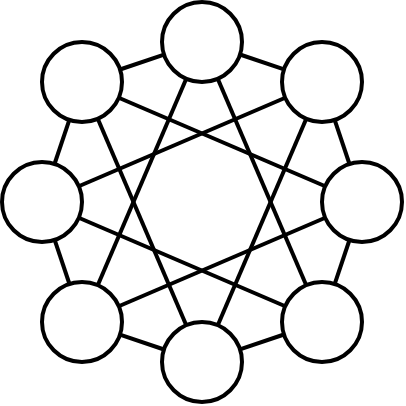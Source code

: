 <mxfile version="12.3.2" type="device" pages="1"><diagram id="tvyxI9nzDhcltftD1BzW" name="Page-1"><mxGraphModel dx="980" dy="604" grid="1" gridSize="10" guides="1" tooltips="1" connect="1" arrows="1" fold="1" page="1" pageScale="1" pageWidth="827" pageHeight="1169" math="0" shadow="0"><root><mxCell id="0"/><mxCell id="1" parent="0"/><mxCell id="ZTZK99dfIj4r-wlGVW7K-1" value="" style="ellipse;whiteSpace=wrap;html=1;aspect=fixed;strokeWidth=2;" vertex="1" parent="1"><mxGeometry x="120" y="80" width="40" height="40" as="geometry"/></mxCell><mxCell id="ZTZK99dfIj4r-wlGVW7K-3" value="" style="ellipse;whiteSpace=wrap;html=1;aspect=fixed;strokeWidth=2;" vertex="1" parent="1"><mxGeometry x="40" y="160" width="40" height="40" as="geometry"/></mxCell><mxCell id="ZTZK99dfIj4r-wlGVW7K-4" value="" style="ellipse;whiteSpace=wrap;html=1;aspect=fixed;strokeWidth=2;" vertex="1" parent="1"><mxGeometry x="120" y="240" width="40" height="40" as="geometry"/></mxCell><mxCell id="ZTZK99dfIj4r-wlGVW7K-5" value="" style="ellipse;whiteSpace=wrap;html=1;aspect=fixed;strokeWidth=2;" vertex="1" parent="1"><mxGeometry x="200" y="160" width="40" height="40" as="geometry"/></mxCell><mxCell id="ZTZK99dfIj4r-wlGVW7K-7" value="" style="ellipse;whiteSpace=wrap;html=1;aspect=fixed;strokeWidth=2;" vertex="1" parent="1"><mxGeometry x="60" y="100" width="40" height="40" as="geometry"/></mxCell><mxCell id="ZTZK99dfIj4r-wlGVW7K-8" value="" style="ellipse;whiteSpace=wrap;html=1;aspect=fixed;strokeWidth=2;" vertex="1" parent="1"><mxGeometry x="180" y="100" width="40" height="40" as="geometry"/></mxCell><mxCell id="ZTZK99dfIj4r-wlGVW7K-9" value="" style="ellipse;whiteSpace=wrap;html=1;aspect=fixed;strokeWidth=2;" vertex="1" parent="1"><mxGeometry x="60" y="220" width="40" height="40" as="geometry"/></mxCell><mxCell id="ZTZK99dfIj4r-wlGVW7K-10" value="" style="ellipse;whiteSpace=wrap;html=1;aspect=fixed;strokeWidth=2;" vertex="1" parent="1"><mxGeometry x="180" y="220" width="40" height="40" as="geometry"/></mxCell><mxCell id="ZTZK99dfIj4r-wlGVW7K-11" value="" style="endArrow=none;html=1;strokeWidth=2;" edge="1" parent="1" source="ZTZK99dfIj4r-wlGVW7K-9" target="ZTZK99dfIj4r-wlGVW7K-3"><mxGeometry width="50" height="50" relative="1" as="geometry"><mxPoint x="70" y="360" as="sourcePoint"/><mxPoint x="120" y="310" as="targetPoint"/></mxGeometry></mxCell><mxCell id="ZTZK99dfIj4r-wlGVW7K-16" value="" style="endArrow=none;html=1;strokeWidth=2;" edge="1" parent="1" source="ZTZK99dfIj4r-wlGVW7K-4" target="ZTZK99dfIj4r-wlGVW7K-9"><mxGeometry width="50" height="50" relative="1" as="geometry"><mxPoint x="80" y="370" as="sourcePoint"/><mxPoint x="130" y="320" as="targetPoint"/></mxGeometry></mxCell><mxCell id="ZTZK99dfIj4r-wlGVW7K-17" value="" style="endArrow=none;html=1;strokeWidth=2;" edge="1" parent="1" source="ZTZK99dfIj4r-wlGVW7K-10" target="ZTZK99dfIj4r-wlGVW7K-4"><mxGeometry width="50" height="50" relative="1" as="geometry"><mxPoint x="90" y="380" as="sourcePoint"/><mxPoint x="140" y="330" as="targetPoint"/></mxGeometry></mxCell><mxCell id="ZTZK99dfIj4r-wlGVW7K-18" value="" style="endArrow=none;html=1;strokeWidth=2;" edge="1" parent="1" source="ZTZK99dfIj4r-wlGVW7K-5" target="ZTZK99dfIj4r-wlGVW7K-10"><mxGeometry width="50" height="50" relative="1" as="geometry"><mxPoint x="110" y="380" as="sourcePoint"/><mxPoint x="160" y="330" as="targetPoint"/></mxGeometry></mxCell><mxCell id="ZTZK99dfIj4r-wlGVW7K-19" value="" style="endArrow=none;html=1;strokeWidth=2;" edge="1" parent="1" source="ZTZK99dfIj4r-wlGVW7K-5" target="ZTZK99dfIj4r-wlGVW7K-8"><mxGeometry width="50" height="50" relative="1" as="geometry"><mxPoint x="110" y="400" as="sourcePoint"/><mxPoint x="160" y="350" as="targetPoint"/></mxGeometry></mxCell><mxCell id="ZTZK99dfIj4r-wlGVW7K-20" value="" style="endArrow=none;html=1;strokeWidth=2;" edge="1" parent="1" source="ZTZK99dfIj4r-wlGVW7K-1" target="ZTZK99dfIj4r-wlGVW7K-8"><mxGeometry width="50" height="50" relative="1" as="geometry"><mxPoint x="120" y="410" as="sourcePoint"/><mxPoint x="170" y="360" as="targetPoint"/></mxGeometry></mxCell><mxCell id="ZTZK99dfIj4r-wlGVW7K-21" value="" style="endArrow=none;html=1;strokeWidth=2;" edge="1" parent="1" source="ZTZK99dfIj4r-wlGVW7K-7" target="ZTZK99dfIj4r-wlGVW7K-1"><mxGeometry width="50" height="50" relative="1" as="geometry"><mxPoint x="130" y="420" as="sourcePoint"/><mxPoint x="180" y="370" as="targetPoint"/></mxGeometry></mxCell><mxCell id="ZTZK99dfIj4r-wlGVW7K-22" value="" style="endArrow=none;html=1;strokeWidth=2;" edge="1" parent="1" source="ZTZK99dfIj4r-wlGVW7K-3" target="ZTZK99dfIj4r-wlGVW7K-7"><mxGeometry width="50" height="50" relative="1" as="geometry"><mxPoint x="140" y="430" as="sourcePoint"/><mxPoint x="190" y="380" as="targetPoint"/></mxGeometry></mxCell><mxCell id="ZTZK99dfIj4r-wlGVW7K-23" value="" style="endArrow=none;html=1;strokeWidth=2;" edge="1" parent="1" source="ZTZK99dfIj4r-wlGVW7K-9" target="ZTZK99dfIj4r-wlGVW7K-1"><mxGeometry width="50" height="50" relative="1" as="geometry"><mxPoint x="150" y="440" as="sourcePoint"/><mxPoint x="200" y="390" as="targetPoint"/></mxGeometry></mxCell><mxCell id="ZTZK99dfIj4r-wlGVW7K-24" value="" style="endArrow=none;html=1;strokeWidth=2;" edge="1" parent="1" source="ZTZK99dfIj4r-wlGVW7K-5" target="ZTZK99dfIj4r-wlGVW7K-9"><mxGeometry width="50" height="50" relative="1" as="geometry"><mxPoint x="160" y="450" as="sourcePoint"/><mxPoint x="210" y="400" as="targetPoint"/></mxGeometry></mxCell><mxCell id="ZTZK99dfIj4r-wlGVW7K-25" value="" style="endArrow=none;html=1;strokeWidth=2;" edge="1" parent="1" source="ZTZK99dfIj4r-wlGVW7K-7" target="ZTZK99dfIj4r-wlGVW7K-5"><mxGeometry width="50" height="50" relative="1" as="geometry"><mxPoint x="170" y="460" as="sourcePoint"/><mxPoint x="220" y="410" as="targetPoint"/></mxGeometry></mxCell><mxCell id="ZTZK99dfIj4r-wlGVW7K-26" value="" style="endArrow=none;html=1;strokeWidth=2;" edge="1" parent="1" source="ZTZK99dfIj4r-wlGVW7K-4" target="ZTZK99dfIj4r-wlGVW7K-7"><mxGeometry width="50" height="50" relative="1" as="geometry"><mxPoint x="180" y="470" as="sourcePoint"/><mxPoint x="230" y="420" as="targetPoint"/></mxGeometry></mxCell><mxCell id="ZTZK99dfIj4r-wlGVW7K-27" value="" style="endArrow=none;html=1;strokeWidth=2;" edge="1" parent="1" source="ZTZK99dfIj4r-wlGVW7K-8" target="ZTZK99dfIj4r-wlGVW7K-4"><mxGeometry width="50" height="50" relative="1" as="geometry"><mxPoint x="190" y="480" as="sourcePoint"/><mxPoint x="240" y="430" as="targetPoint"/></mxGeometry></mxCell><mxCell id="ZTZK99dfIj4r-wlGVW7K-28" value="" style="endArrow=none;html=1;strokeWidth=2;" edge="1" parent="1" source="ZTZK99dfIj4r-wlGVW7K-3" target="ZTZK99dfIj4r-wlGVW7K-8"><mxGeometry width="50" height="50" relative="1" as="geometry"><mxPoint x="200" y="490" as="sourcePoint"/><mxPoint x="250" y="440" as="targetPoint"/></mxGeometry></mxCell><mxCell id="ZTZK99dfIj4r-wlGVW7K-29" value="" style="endArrow=none;html=1;strokeWidth=2;" edge="1" parent="1" source="ZTZK99dfIj4r-wlGVW7K-10" target="ZTZK99dfIj4r-wlGVW7K-3"><mxGeometry width="50" height="50" relative="1" as="geometry"><mxPoint x="210" y="500" as="sourcePoint"/><mxPoint x="260" y="450" as="targetPoint"/></mxGeometry></mxCell><mxCell id="ZTZK99dfIj4r-wlGVW7K-30" value="" style="endArrow=none;html=1;strokeWidth=2;" edge="1" parent="1" source="ZTZK99dfIj4r-wlGVW7K-1" target="ZTZK99dfIj4r-wlGVW7K-10"><mxGeometry width="50" height="50" relative="1" as="geometry"><mxPoint x="220" y="510" as="sourcePoint"/><mxPoint x="270" y="460" as="targetPoint"/></mxGeometry></mxCell></root></mxGraphModel></diagram></mxfile>